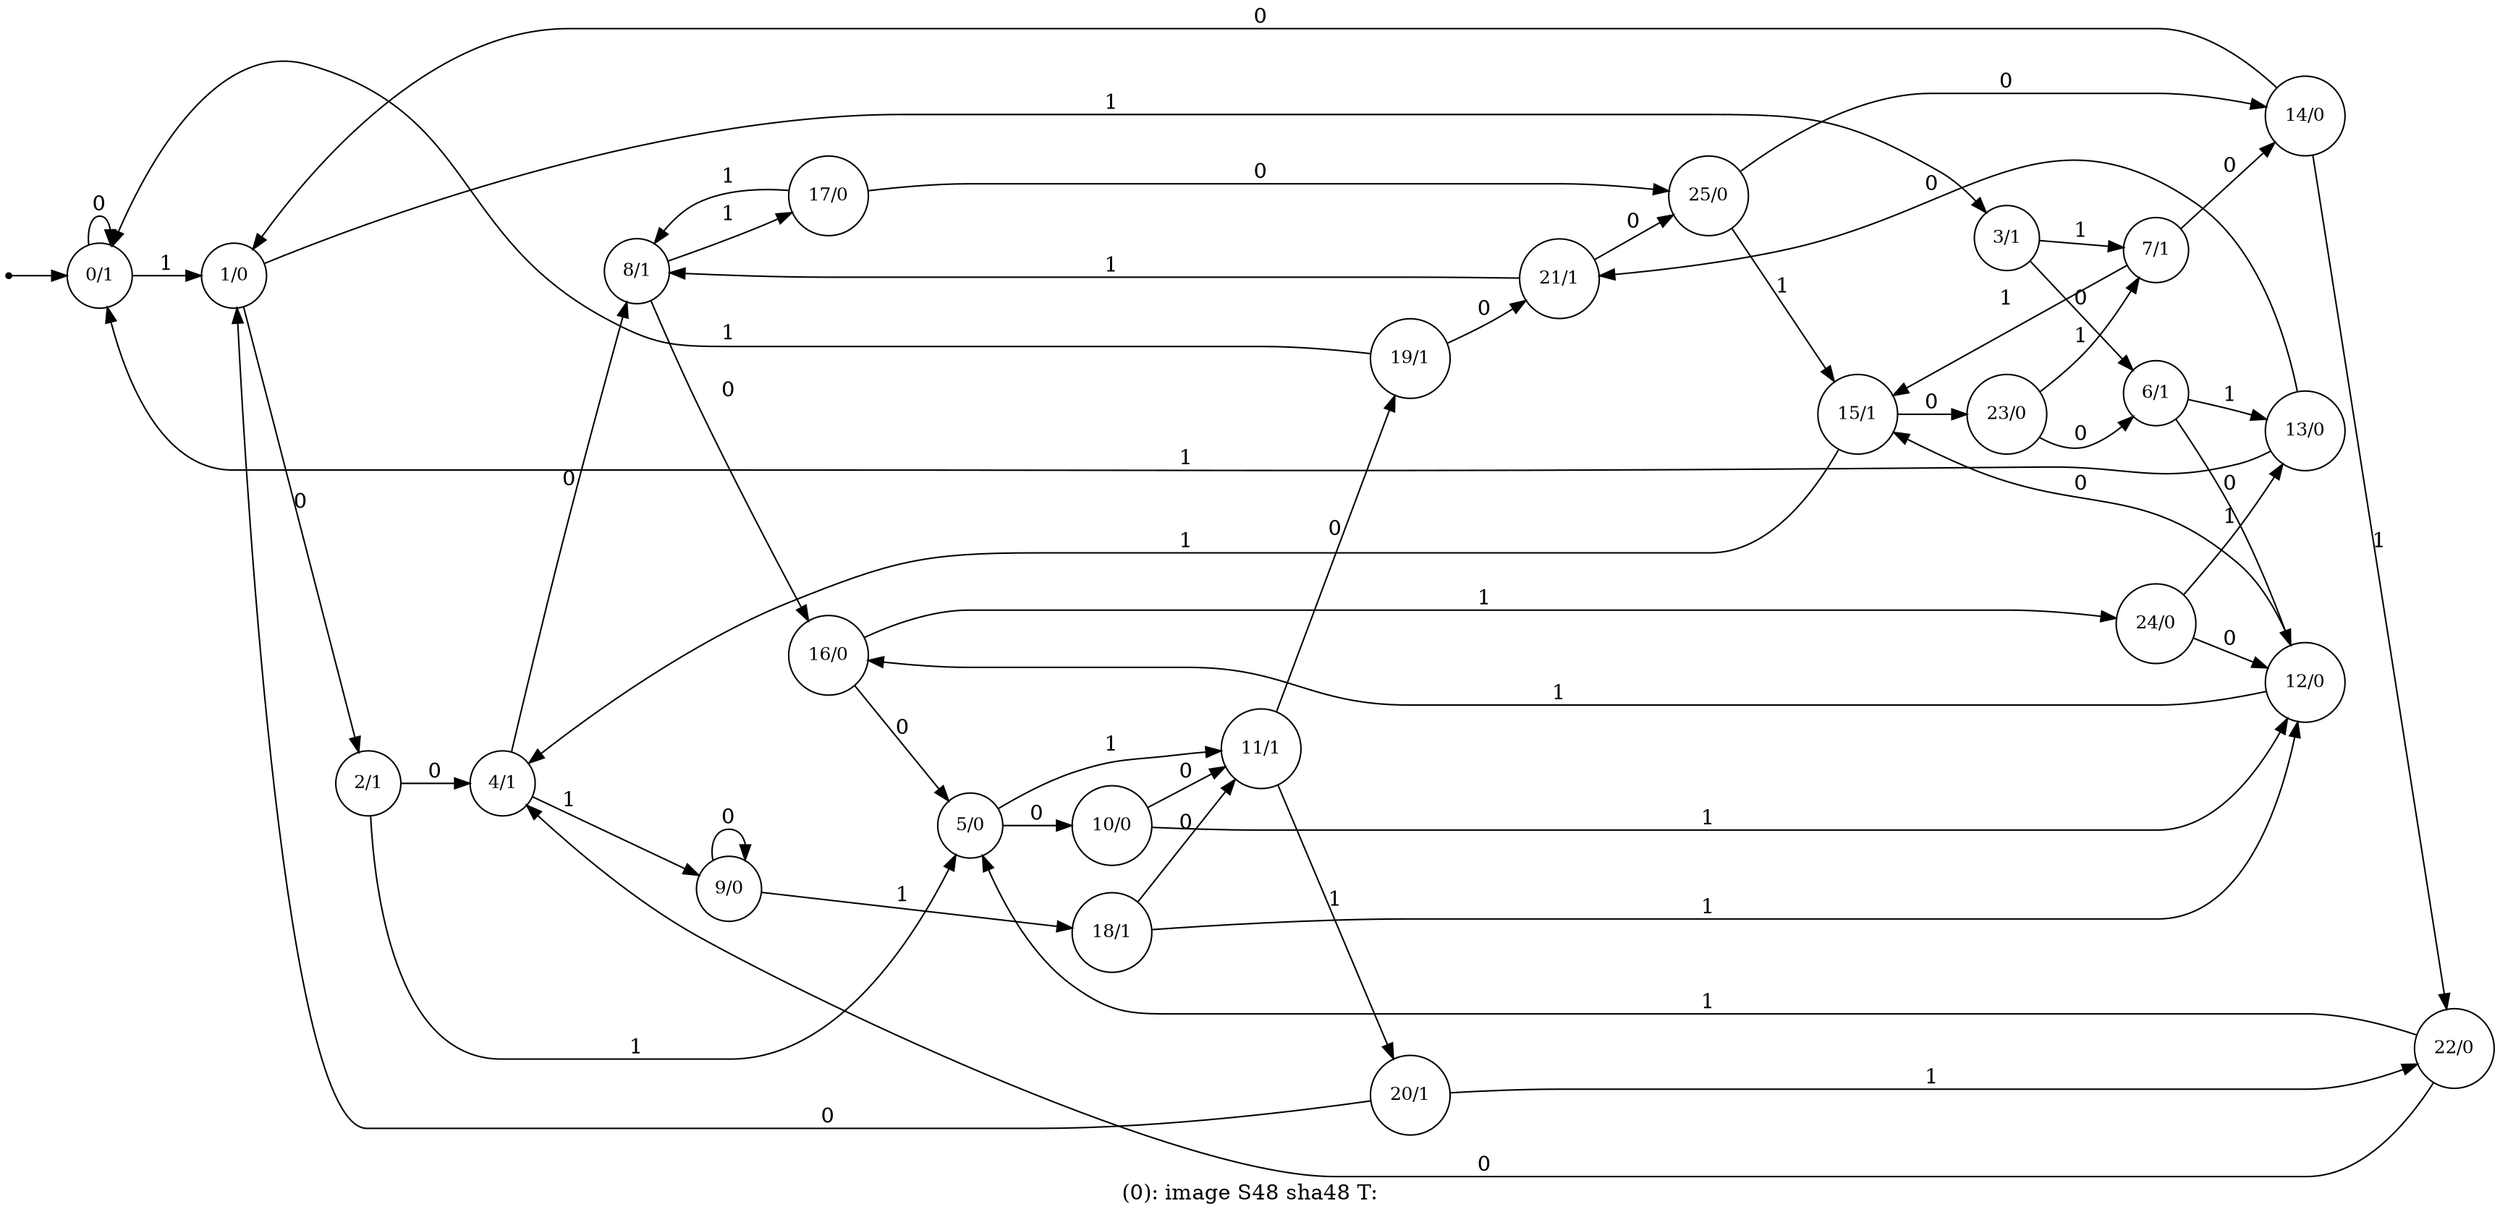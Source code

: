 digraph G {
label = "(0): image S48 sha48 T:";
rankdir = LR;
node [shape = circle, label="0/1", fontsize=12]0;
node [shape = circle, label="1/0", fontsize=12]1;
node [shape = circle, label="2/1", fontsize=12]2;
node [shape = circle, label="3/1", fontsize=12]3;
node [shape = circle, label="4/1", fontsize=12]4;
node [shape = circle, label="5/0", fontsize=12]5;
node [shape = circle, label="6/1", fontsize=12]6;
node [shape = circle, label="7/1", fontsize=12]7;
node [shape = circle, label="8/1", fontsize=12]8;
node [shape = circle, label="9/0", fontsize=12]9;
node [shape = circle, label="10/0", fontsize=12]10;
node [shape = circle, label="11/1", fontsize=12]11;
node [shape = circle, label="12/0", fontsize=12]12;
node [shape = circle, label="13/0", fontsize=12]13;
node [shape = circle, label="14/0", fontsize=12]14;
node [shape = circle, label="15/1", fontsize=12]15;
node [shape = circle, label="16/0", fontsize=12]16;
node [shape = circle, label="17/0", fontsize=12]17;
node [shape = circle, label="18/1", fontsize=12]18;
node [shape = circle, label="19/1", fontsize=12]19;
node [shape = circle, label="20/1", fontsize=12]20;
node [shape = circle, label="21/1", fontsize=12]21;
node [shape = circle, label="22/0", fontsize=12]22;
node [shape = circle, label="23/0", fontsize=12]23;
node [shape = circle, label="24/0", fontsize=12]24;
node [shape = circle, label="25/0", fontsize=12]25;
node [shape = point ]; qi
qi -> 0;
0 -> 0[ label = "0"];
0 -> 1[ label = "1"];
1 -> 2[ label = "0"];
1 -> 3[ label = "1"];
2 -> 4[ label = "0"];
2 -> 5[ label = "1"];
3 -> 6[ label = "0"];
3 -> 7[ label = "1"];
4 -> 8[ label = "0"];
4 -> 9[ label = "1"];
5 -> 10[ label = "0"];
5 -> 11[ label = "1"];
6 -> 12[ label = "0"];
6 -> 13[ label = "1"];
7 -> 14[ label = "0"];
7 -> 15[ label = "1"];
8 -> 16[ label = "0"];
8 -> 17[ label = "1"];
9 -> 9[ label = "0"];
9 -> 18[ label = "1"];
10 -> 11[ label = "0"];
10 -> 12[ label = "1"];
11 -> 19[ label = "0"];
11 -> 20[ label = "1"];
12 -> 15[ label = "0"];
12 -> 16[ label = "1"];
13 -> 0[ label = "1"];
13 -> 21[ label = "0"];
14 -> 1[ label = "0"];
14 -> 22[ label = "1"];
15 -> 4[ label = "1"];
15 -> 23[ label = "0"];
16 -> 5[ label = "0"];
16 -> 24[ label = "1"];
17 -> 8[ label = "1"];
17 -> 25[ label = "0"];
18 -> 11[ label = "0"];
18 -> 12[ label = "1"];
19 -> 0[ label = "1"];
19 -> 21[ label = "0"];
20 -> 1[ label = "0"];
20 -> 22[ label = "1"];
21 -> 8[ label = "1"];
21 -> 25[ label = "0"];
22 -> 4[ label = "0"];
22 -> 5[ label = "1"];
23 -> 6[ label = "0"];
23 -> 7[ label = "1"];
24 -> 12[ label = "0"];
24 -> 13[ label = "1"];
25 -> 14[ label = "0"];
25 -> 15[ label = "1"];
}
